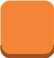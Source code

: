 <?xml version="1.0" encoding="UTF-8"?>
<dia:diagram xmlns:dia="http://www.lysator.liu.se/~alla/dia/">
  <dia:layer name="Fondo" visible="true" active="true">
    <dia:group>
      <dia:group>
        <dia:group>
          <dia:object type="Standard - Beziergon" version="0" id="O0">
            <dia:attribute name="obj_pos">
              <dia:point val="3.368,1.084"/>
            </dia:attribute>
            <dia:attribute name="obj_bb">
              <dia:rectangle val="1.179,1.084;3.821,3.759"/>
            </dia:attribute>
            <dia:attribute name="bez_points">
              <dia:point val="3.368,1.084"/>
              <dia:point val="3.619,1.084"/>
              <dia:point val="3.821,1.286"/>
              <dia:point val="3.821,1.534"/>
              <dia:point val="3.821,3.308"/>
              <dia:point val="3.821,1.534"/>
              <dia:point val="3.821,3.308"/>
              <dia:point val="3.821,3.557"/>
              <dia:point val="3.619,3.759"/>
              <dia:point val="3.368,3.759"/>
              <dia:point val="1.633,3.759"/>
              <dia:point val="3.368,3.759"/>
              <dia:point val="1.633,3.759"/>
              <dia:point val="1.382,3.759"/>
              <dia:point val="1.179,3.557"/>
              <dia:point val="1.179,3.308"/>
              <dia:point val="1.179,1.534"/>
              <dia:point val="1.179,3.308"/>
              <dia:point val="1.179,1.534"/>
              <dia:point val="1.179,1.286"/>
              <dia:point val="1.382,1.084"/>
              <dia:point val="1.633,1.084"/>
              <dia:point val="3.368,1.084"/>
              <dia:point val="1.633,1.084"/>
            </dia:attribute>
            <dia:attribute name="corner_types">
              <dia:enum val="29436160"/>
              <dia:enum val="0"/>
              <dia:enum val="0"/>
              <dia:enum val="0"/>
              <dia:enum val="0"/>
              <dia:enum val="0"/>
              <dia:enum val="0"/>
              <dia:enum val="0"/>
              <dia:enum val="0"/>
            </dia:attribute>
            <dia:attribute name="line_color">
              <dia:color val="#f58536"/>
            </dia:attribute>
            <dia:attribute name="line_width">
              <dia:real val="0"/>
            </dia:attribute>
            <dia:attribute name="inner_color">
              <dia:color val="#f58536"/>
            </dia:attribute>
            <dia:attribute name="show_background">
              <dia:boolean val="true"/>
            </dia:attribute>
          </dia:object>
        </dia:group>
        <dia:group>
          <dia:object type="Standard - BezierLine" version="0" id="O1">
            <dia:attribute name="obj_pos">
              <dia:point val="3.821,3.308"/>
            </dia:attribute>
            <dia:attribute name="obj_bb">
              <dia:rectangle val="2.817,3.308;4.817,3.669"/>
            </dia:attribute>
            <dia:attribute name="bez_points">
              <dia:point val="3.821,3.308"/>
              <dia:point val="3.821,3.466"/>
              <dia:point val="3.821,3.308"/>
              <dia:point val="3.821,3.466"/>
              <dia:point val="3.821,3.488"/>
              <dia:point val="3.82,3.509"/>
              <dia:point val="3.817,3.53"/>
              <dia:point val="3.817,3.373"/>
              <dia:point val="3.817,3.53"/>
              <dia:point val="3.817,3.373"/>
              <dia:point val="3.82,3.352"/>
              <dia:point val="3.821,3.33"/>
              <dia:point val="3.821,3.308"/>
            </dia:attribute>
            <dia:attribute name="corner_types">
              <dia:enum val="0"/>
              <dia:enum val="0"/>
              <dia:enum val="0"/>
              <dia:enum val="0"/>
              <dia:enum val="0"/>
            </dia:attribute>
            <dia:attribute name="line_color">
              <dia:color val="#9d5025"/>
            </dia:attribute>
            <dia:attribute name="line_width">
              <dia:real val="0"/>
            </dia:attribute>
          </dia:object>
          <dia:object type="Standard - BezierLine" version="0" id="O2">
            <dia:attribute name="obj_pos">
              <dia:point val="3.817,3.373"/>
            </dia:attribute>
            <dia:attribute name="obj_bb">
              <dia:rectangle val="3.8,3.373;3.817,3.603"/>
            </dia:attribute>
            <dia:attribute name="bez_points">
              <dia:point val="3.817,3.373"/>
              <dia:point val="3.817,3.53"/>
              <dia:point val="3.817,3.373"/>
              <dia:point val="3.817,3.53"/>
              <dia:point val="3.813,3.555"/>
              <dia:point val="3.807,3.58"/>
              <dia:point val="3.8,3.603"/>
              <dia:point val="3.8,3.446"/>
              <dia:point val="3.8,3.603"/>
              <dia:point val="3.8,3.446"/>
              <dia:point val="3.807,3.422"/>
              <dia:point val="3.813,3.398"/>
              <dia:point val="3.817,3.373"/>
            </dia:attribute>
            <dia:attribute name="corner_types">
              <dia:enum val="0"/>
              <dia:enum val="0"/>
              <dia:enum val="0"/>
              <dia:enum val="0"/>
              <dia:enum val="0"/>
            </dia:attribute>
            <dia:attribute name="line_color">
              <dia:color val="#9d5025"/>
            </dia:attribute>
            <dia:attribute name="line_width">
              <dia:real val="0"/>
            </dia:attribute>
          </dia:object>
          <dia:object type="Standard - BezierLine" version="0" id="O3">
            <dia:attribute name="obj_pos">
              <dia:point val="3.8,3.446"/>
            </dia:attribute>
            <dia:attribute name="obj_bb">
              <dia:rectangle val="3.765,3.446;3.8,3.682"/>
            </dia:attribute>
            <dia:attribute name="bez_points">
              <dia:point val="3.8,3.446"/>
              <dia:point val="3.8,3.603"/>
              <dia:point val="3.8,3.446"/>
              <dia:point val="3.8,3.603"/>
              <dia:point val="3.791,3.631"/>
              <dia:point val="3.779,3.657"/>
              <dia:point val="3.765,3.682"/>
              <dia:point val="3.765,3.525"/>
              <dia:point val="3.765,3.682"/>
              <dia:point val="3.765,3.525"/>
              <dia:point val="3.779,3.5"/>
              <dia:point val="3.791,3.474"/>
              <dia:point val="3.8,3.446"/>
            </dia:attribute>
            <dia:attribute name="corner_types">
              <dia:enum val="0"/>
              <dia:enum val="0"/>
              <dia:enum val="0"/>
              <dia:enum val="0"/>
              <dia:enum val="0"/>
            </dia:attribute>
            <dia:attribute name="line_color">
              <dia:color val="#9d5025"/>
            </dia:attribute>
            <dia:attribute name="line_width">
              <dia:real val="0"/>
            </dia:attribute>
          </dia:object>
          <dia:object type="Standard - BezierLine" version="0" id="O4">
            <dia:attribute name="obj_pos">
              <dia:point val="3.765,3.525"/>
            </dia:attribute>
            <dia:attribute name="obj_bb">
              <dia:rectangle val="3.368,3.525;3.765,3.916"/>
            </dia:attribute>
            <dia:attribute name="bez_points">
              <dia:point val="3.765,3.525"/>
              <dia:point val="3.765,3.682"/>
              <dia:point val="3.765,3.525"/>
              <dia:point val="3.765,3.682"/>
              <dia:point val="3.688,3.822"/>
              <dia:point val="3.539,3.916"/>
              <dia:point val="3.368,3.916"/>
              <dia:point val="3.368,3.759"/>
              <dia:point val="3.368,3.916"/>
              <dia:point val="3.368,3.759"/>
              <dia:point val="3.539,3.759"/>
              <dia:point val="3.688,3.665"/>
              <dia:point val="3.765,3.525"/>
            </dia:attribute>
            <dia:attribute name="corner_types">
              <dia:enum val="0"/>
              <dia:enum val="0"/>
              <dia:enum val="0"/>
              <dia:enum val="0"/>
              <dia:enum val="0"/>
            </dia:attribute>
            <dia:attribute name="line_color">
              <dia:color val="#9d5025"/>
            </dia:attribute>
            <dia:attribute name="line_width">
              <dia:real val="0"/>
            </dia:attribute>
          </dia:object>
        </dia:group>
        <dia:object type="Standard - Beziergon" version="0" id="O5">
          <dia:attribute name="obj_pos">
            <dia:point val="3.821,3.308"/>
          </dia:attribute>
          <dia:attribute name="obj_bb">
            <dia:rectangle val="2.821,3.308;4.821,3.916"/>
          </dia:attribute>
          <dia:attribute name="bez_points">
            <dia:point val="3.821,3.308"/>
            <dia:point val="3.821,3.466"/>
            <dia:point val="3.821,3.308"/>
            <dia:point val="3.821,3.466"/>
            <dia:point val="3.821,3.715"/>
            <dia:point val="3.619,3.916"/>
            <dia:point val="3.368,3.916"/>
            <dia:point val="3.368,3.759"/>
            <dia:point val="3.368,3.916"/>
            <dia:point val="3.368,3.759"/>
            <dia:point val="3.619,3.759"/>
            <dia:point val="3.821,3.557"/>
          </dia:attribute>
          <dia:attribute name="corner_types">
            <dia:enum val="-1548163448"/>
            <dia:enum val="0"/>
            <dia:enum val="0"/>
            <dia:enum val="0"/>
            <dia:enum val="0"/>
          </dia:attribute>
          <dia:attribute name="line_color">
            <dia:color val="#9d5025"/>
          </dia:attribute>
          <dia:attribute name="line_width">
            <dia:real val="0"/>
          </dia:attribute>
          <dia:attribute name="inner_color">
            <dia:color val="#9d5025"/>
          </dia:attribute>
          <dia:attribute name="show_background">
            <dia:boolean val="true"/>
          </dia:attribute>
        </dia:object>
        <dia:group>
          <dia:object type="Standard - Box" version="0" id="O6">
            <dia:attribute name="obj_pos">
              <dia:point val="1.614,3.759"/>
            </dia:attribute>
            <dia:attribute name="obj_bb">
              <dia:rectangle val="1.614,3.759;3.371,3.916"/>
            </dia:attribute>
            <dia:attribute name="elem_corner">
              <dia:point val="1.614,3.759"/>
            </dia:attribute>
            <dia:attribute name="elem_width">
              <dia:real val="1.757"/>
            </dia:attribute>
            <dia:attribute name="elem_height">
              <dia:real val="0.157"/>
            </dia:attribute>
            <dia:attribute name="border_width">
              <dia:real val="0"/>
            </dia:attribute>
            <dia:attribute name="border_color">
              <dia:color val="#9d5025"/>
            </dia:attribute>
            <dia:attribute name="inner_color">
              <dia:color val="#9d5025"/>
            </dia:attribute>
            <dia:attribute name="show_background">
              <dia:boolean val="true"/>
            </dia:attribute>
          </dia:object>
        </dia:group>
        <dia:group>
          <dia:object type="Standard - BezierLine" version="0" id="O7">
            <dia:attribute name="obj_pos">
              <dia:point val="1.652,3.759"/>
            </dia:attribute>
            <dia:attribute name="obj_bb">
              <dia:rectangle val="0.179,3.308;2.179,3.916"/>
            </dia:attribute>
            <dia:attribute name="bez_points">
              <dia:point val="1.652,3.759"/>
              <dia:point val="1.652,3.916"/>
              <dia:point val="1.652,3.759"/>
              <dia:point val="1.652,3.916"/>
              <dia:point val="1.401,3.916"/>
              <dia:point val="1.179,3.715"/>
              <dia:point val="1.179,3.466"/>
              <dia:point val="1.179,3.308"/>
              <dia:point val="1.179,3.466"/>
              <dia:point val="1.179,3.308"/>
              <dia:point val="1.179,3.557"/>
              <dia:point val="1.382,3.759"/>
              <dia:point val="1.633,3.759"/>
            </dia:attribute>
            <dia:attribute name="corner_types">
              <dia:enum val="0"/>
              <dia:enum val="0"/>
              <dia:enum val="0"/>
              <dia:enum val="0"/>
              <dia:enum val="0"/>
            </dia:attribute>
            <dia:attribute name="line_color">
              <dia:color val="#9d5025"/>
            </dia:attribute>
            <dia:attribute name="line_width">
              <dia:real val="0"/>
            </dia:attribute>
          </dia:object>
        </dia:group>
        <dia:object type="Standard - Beziergon" version="0" id="O8">
          <dia:attribute name="obj_pos">
            <dia:point val="1.633,3.759"/>
          </dia:attribute>
          <dia:attribute name="obj_bb">
            <dia:rectangle val="0.179,3.308;2.179,3.916"/>
          </dia:attribute>
          <dia:attribute name="bez_points">
            <dia:point val="1.633,3.759"/>
            <dia:point val="1.633,3.916"/>
            <dia:point val="1.633,3.759"/>
            <dia:point val="1.633,3.916"/>
            <dia:point val="1.382,3.916"/>
            <dia:point val="1.179,3.715"/>
            <dia:point val="1.179,3.466"/>
            <dia:point val="1.179,3.308"/>
            <dia:point val="1.179,3.466"/>
            <dia:point val="1.179,3.308"/>
            <dia:point val="1.179,3.557"/>
            <dia:point val="1.382,3.759"/>
          </dia:attribute>
          <dia:attribute name="corner_types">
            <dia:enum val="-1548163448"/>
            <dia:enum val="0"/>
            <dia:enum val="0"/>
            <dia:enum val="0"/>
            <dia:enum val="0"/>
          </dia:attribute>
          <dia:attribute name="line_color">
            <dia:color val="#9d5025"/>
          </dia:attribute>
          <dia:attribute name="line_width">
            <dia:real val="0"/>
          </dia:attribute>
          <dia:attribute name="inner_color">
            <dia:color val="#9d5025"/>
          </dia:attribute>
          <dia:attribute name="show_background">
            <dia:boolean val="true"/>
          </dia:attribute>
        </dia:object>
      </dia:group>
    </dia:group>
  </dia:layer>
</dia:diagram>
